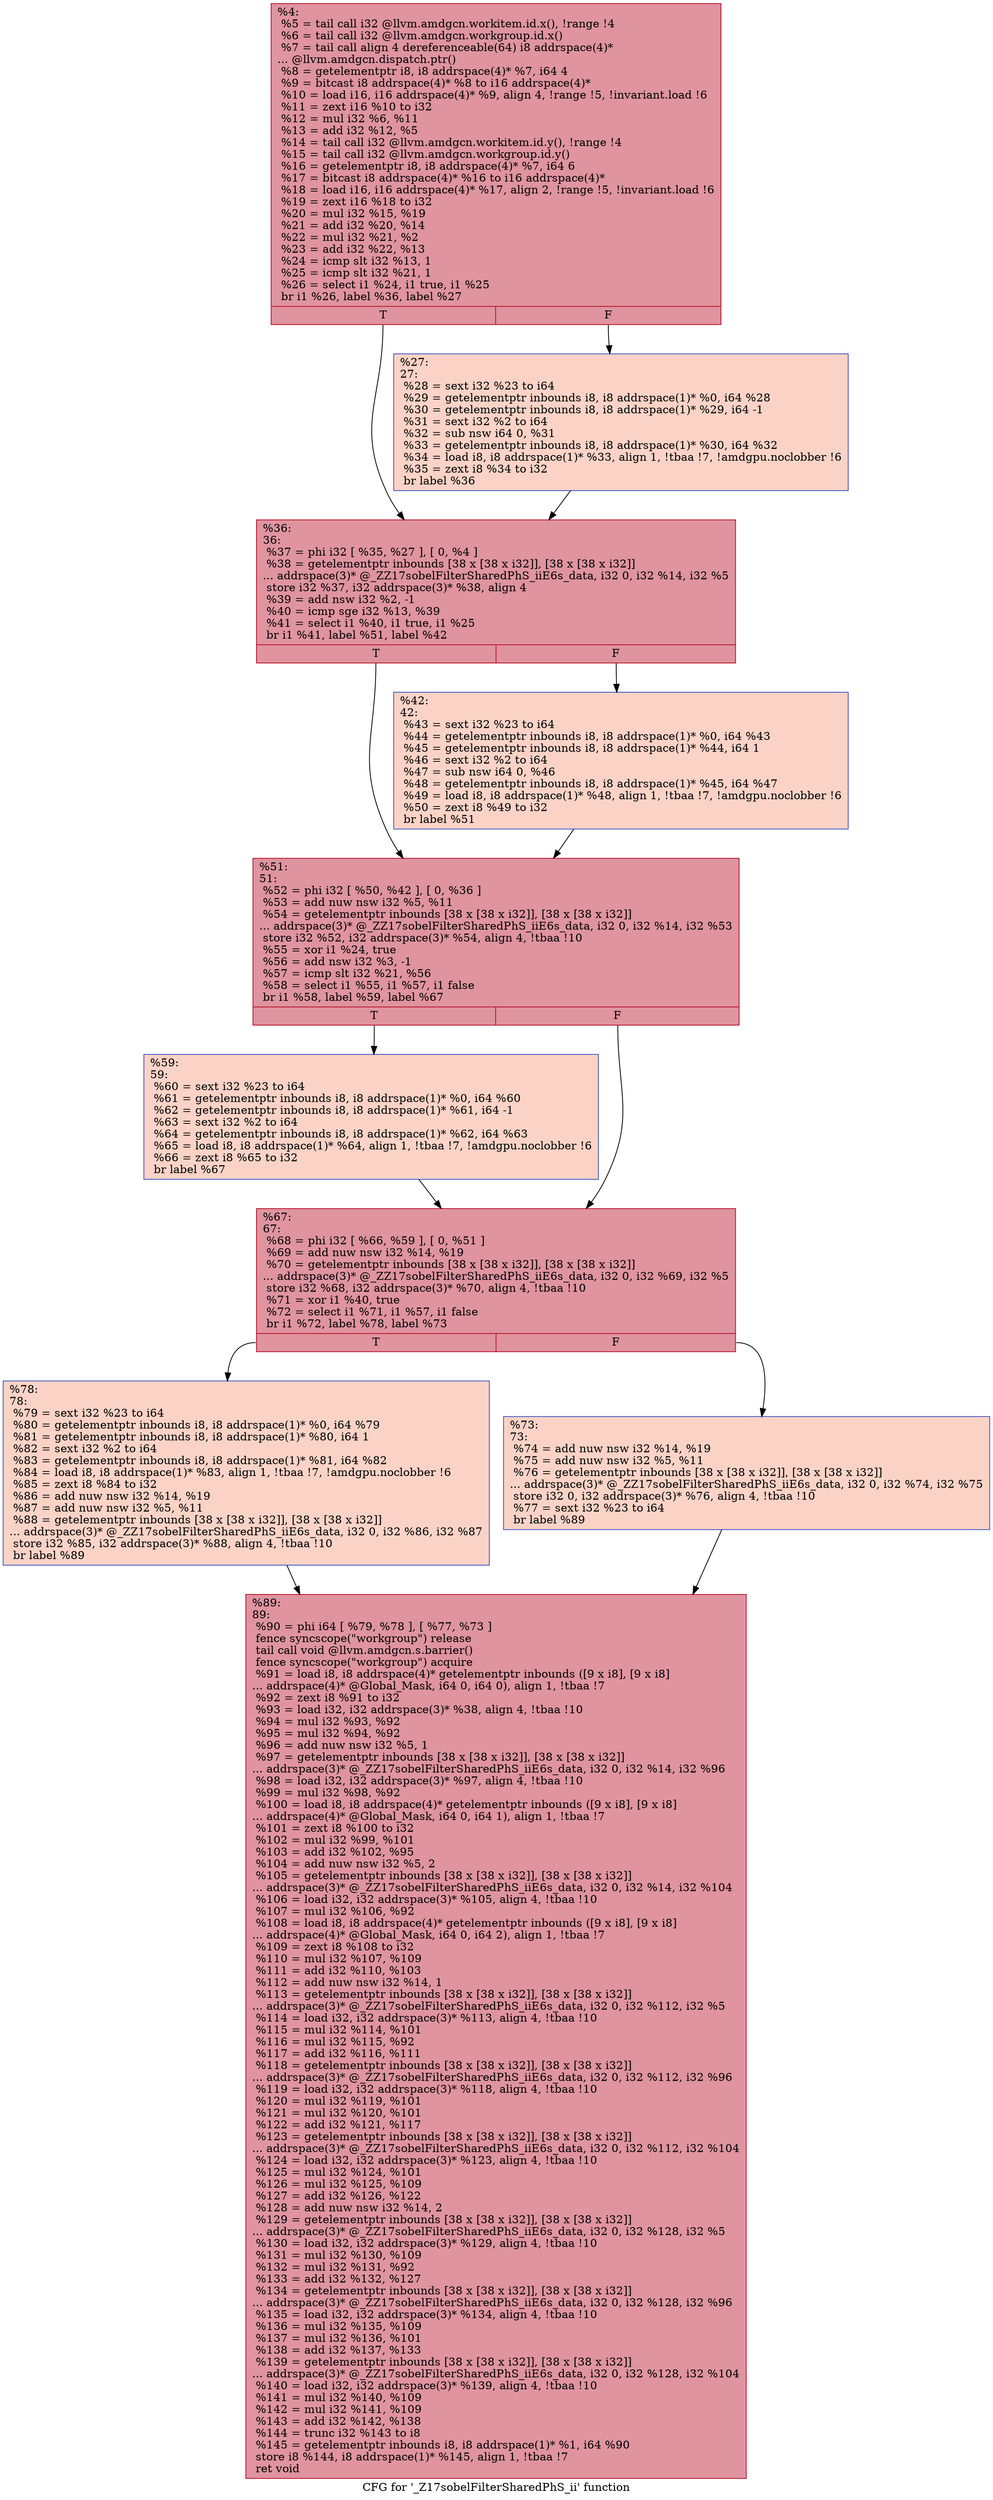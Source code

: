 digraph "CFG for '_Z17sobelFilterSharedPhS_ii' function" {
	label="CFG for '_Z17sobelFilterSharedPhS_ii' function";

	Node0x480a5a0 [shape=record,color="#b70d28ff", style=filled, fillcolor="#b70d2870",label="{%4:\l  %5 = tail call i32 @llvm.amdgcn.workitem.id.x(), !range !4\l  %6 = tail call i32 @llvm.amdgcn.workgroup.id.x()\l  %7 = tail call align 4 dereferenceable(64) i8 addrspace(4)*\l... @llvm.amdgcn.dispatch.ptr()\l  %8 = getelementptr i8, i8 addrspace(4)* %7, i64 4\l  %9 = bitcast i8 addrspace(4)* %8 to i16 addrspace(4)*\l  %10 = load i16, i16 addrspace(4)* %9, align 4, !range !5, !invariant.load !6\l  %11 = zext i16 %10 to i32\l  %12 = mul i32 %6, %11\l  %13 = add i32 %12, %5\l  %14 = tail call i32 @llvm.amdgcn.workitem.id.y(), !range !4\l  %15 = tail call i32 @llvm.amdgcn.workgroup.id.y()\l  %16 = getelementptr i8, i8 addrspace(4)* %7, i64 6\l  %17 = bitcast i8 addrspace(4)* %16 to i16 addrspace(4)*\l  %18 = load i16, i16 addrspace(4)* %17, align 2, !range !5, !invariant.load !6\l  %19 = zext i16 %18 to i32\l  %20 = mul i32 %15, %19\l  %21 = add i32 %20, %14\l  %22 = mul i32 %21, %2\l  %23 = add i32 %22, %13\l  %24 = icmp slt i32 %13, 1\l  %25 = icmp slt i32 %21, 1\l  %26 = select i1 %24, i1 true, i1 %25\l  br i1 %26, label %36, label %27\l|{<s0>T|<s1>F}}"];
	Node0x480a5a0:s0 -> Node0x480db90;
	Node0x480a5a0:s1 -> Node0x480dc20;
	Node0x480dc20 [shape=record,color="#3d50c3ff", style=filled, fillcolor="#f59c7d70",label="{%27:\l27:                                               \l  %28 = sext i32 %23 to i64\l  %29 = getelementptr inbounds i8, i8 addrspace(1)* %0, i64 %28\l  %30 = getelementptr inbounds i8, i8 addrspace(1)* %29, i64 -1\l  %31 = sext i32 %2 to i64\l  %32 = sub nsw i64 0, %31\l  %33 = getelementptr inbounds i8, i8 addrspace(1)* %30, i64 %32\l  %34 = load i8, i8 addrspace(1)* %33, align 1, !tbaa !7, !amdgpu.noclobber !6\l  %35 = zext i8 %34 to i32\l  br label %36\l}"];
	Node0x480dc20 -> Node0x480db90;
	Node0x480db90 [shape=record,color="#b70d28ff", style=filled, fillcolor="#b70d2870",label="{%36:\l36:                                               \l  %37 = phi i32 [ %35, %27 ], [ 0, %4 ]\l  %38 = getelementptr inbounds [38 x [38 x i32]], [38 x [38 x i32]]\l... addrspace(3)* @_ZZ17sobelFilterSharedPhS_iiE6s_data, i32 0, i32 %14, i32 %5\l  store i32 %37, i32 addrspace(3)* %38, align 4\l  %39 = add nsw i32 %2, -1\l  %40 = icmp sge i32 %13, %39\l  %41 = select i1 %40, i1 true, i1 %25\l  br i1 %41, label %51, label %42\l|{<s0>T|<s1>F}}"];
	Node0x480db90:s0 -> Node0x480e620;
	Node0x480db90:s1 -> Node0x480e9b0;
	Node0x480e9b0 [shape=record,color="#3d50c3ff", style=filled, fillcolor="#f59c7d70",label="{%42:\l42:                                               \l  %43 = sext i32 %23 to i64\l  %44 = getelementptr inbounds i8, i8 addrspace(1)* %0, i64 %43\l  %45 = getelementptr inbounds i8, i8 addrspace(1)* %44, i64 1\l  %46 = sext i32 %2 to i64\l  %47 = sub nsw i64 0, %46\l  %48 = getelementptr inbounds i8, i8 addrspace(1)* %45, i64 %47\l  %49 = load i8, i8 addrspace(1)* %48, align 1, !tbaa !7, !amdgpu.noclobber !6\l  %50 = zext i8 %49 to i32\l  br label %51\l}"];
	Node0x480e9b0 -> Node0x480e620;
	Node0x480e620 [shape=record,color="#b70d28ff", style=filled, fillcolor="#b70d2870",label="{%51:\l51:                                               \l  %52 = phi i32 [ %50, %42 ], [ 0, %36 ]\l  %53 = add nuw nsw i32 %5, %11\l  %54 = getelementptr inbounds [38 x [38 x i32]], [38 x [38 x i32]]\l... addrspace(3)* @_ZZ17sobelFilterSharedPhS_iiE6s_data, i32 0, i32 %14, i32 %53\l  store i32 %52, i32 addrspace(3)* %54, align 4, !tbaa !10\l  %55 = xor i1 %24, true\l  %56 = add nsw i32 %3, -1\l  %57 = icmp slt i32 %21, %56\l  %58 = select i1 %55, i1 %57, i1 false\l  br i1 %58, label %59, label %67\l|{<s0>T|<s1>F}}"];
	Node0x480e620:s0 -> Node0x480f6d0;
	Node0x480e620:s1 -> Node0x480fc60;
	Node0x480f6d0 [shape=record,color="#3d50c3ff", style=filled, fillcolor="#f59c7d70",label="{%59:\l59:                                               \l  %60 = sext i32 %23 to i64\l  %61 = getelementptr inbounds i8, i8 addrspace(1)* %0, i64 %60\l  %62 = getelementptr inbounds i8, i8 addrspace(1)* %61, i64 -1\l  %63 = sext i32 %2 to i64\l  %64 = getelementptr inbounds i8, i8 addrspace(1)* %62, i64 %63\l  %65 = load i8, i8 addrspace(1)* %64, align 1, !tbaa !7, !amdgpu.noclobber !6\l  %66 = zext i8 %65 to i32\l  br label %67\l}"];
	Node0x480f6d0 -> Node0x480fc60;
	Node0x480fc60 [shape=record,color="#b70d28ff", style=filled, fillcolor="#b70d2870",label="{%67:\l67:                                               \l  %68 = phi i32 [ %66, %59 ], [ 0, %51 ]\l  %69 = add nuw nsw i32 %14, %19\l  %70 = getelementptr inbounds [38 x [38 x i32]], [38 x [38 x i32]]\l... addrspace(3)* @_ZZ17sobelFilterSharedPhS_iiE6s_data, i32 0, i32 %69, i32 %5\l  store i32 %68, i32 addrspace(3)* %70, align 4, !tbaa !10\l  %71 = xor i1 %40, true\l  %72 = select i1 %71, i1 %57, i1 false\l  br i1 %72, label %78, label %73\l|{<s0>T|<s1>F}}"];
	Node0x480fc60:s0 -> Node0x4810560;
	Node0x480fc60:s1 -> Node0x4810e70;
	Node0x4810e70 [shape=record,color="#3d50c3ff", style=filled, fillcolor="#f59c7d70",label="{%73:\l73:                                               \l  %74 = add nuw nsw i32 %14, %19\l  %75 = add nuw nsw i32 %5, %11\l  %76 = getelementptr inbounds [38 x [38 x i32]], [38 x [38 x i32]]\l... addrspace(3)* @_ZZ17sobelFilterSharedPhS_iiE6s_data, i32 0, i32 %74, i32 %75\l  store i32 0, i32 addrspace(3)* %76, align 4, !tbaa !10\l  %77 = sext i32 %23 to i64\l  br label %89\l}"];
	Node0x4810e70 -> Node0x4811090;
	Node0x4810560 [shape=record,color="#3d50c3ff", style=filled, fillcolor="#f59c7d70",label="{%78:\l78:                                               \l  %79 = sext i32 %23 to i64\l  %80 = getelementptr inbounds i8, i8 addrspace(1)* %0, i64 %79\l  %81 = getelementptr inbounds i8, i8 addrspace(1)* %80, i64 1\l  %82 = sext i32 %2 to i64\l  %83 = getelementptr inbounds i8, i8 addrspace(1)* %81, i64 %82\l  %84 = load i8, i8 addrspace(1)* %83, align 1, !tbaa !7, !amdgpu.noclobber !6\l  %85 = zext i8 %84 to i32\l  %86 = add nuw nsw i32 %14, %19\l  %87 = add nuw nsw i32 %5, %11\l  %88 = getelementptr inbounds [38 x [38 x i32]], [38 x [38 x i32]]\l... addrspace(3)* @_ZZ17sobelFilterSharedPhS_iiE6s_data, i32 0, i32 %86, i32 %87\l  store i32 %85, i32 addrspace(3)* %88, align 4, !tbaa !10\l  br label %89\l}"];
	Node0x4810560 -> Node0x4811090;
	Node0x4811090 [shape=record,color="#b70d28ff", style=filled, fillcolor="#b70d2870",label="{%89:\l89:                                               \l  %90 = phi i64 [ %79, %78 ], [ %77, %73 ]\l  fence syncscope(\"workgroup\") release\l  tail call void @llvm.amdgcn.s.barrier()\l  fence syncscope(\"workgroup\") acquire\l  %91 = load i8, i8 addrspace(4)* getelementptr inbounds ([9 x i8], [9 x i8]\l... addrspace(4)* @Global_Mask, i64 0, i64 0), align 1, !tbaa !7\l  %92 = zext i8 %91 to i32\l  %93 = load i32, i32 addrspace(3)* %38, align 4, !tbaa !10\l  %94 = mul i32 %93, %92\l  %95 = mul i32 %94, %92\l  %96 = add nuw nsw i32 %5, 1\l  %97 = getelementptr inbounds [38 x [38 x i32]], [38 x [38 x i32]]\l... addrspace(3)* @_ZZ17sobelFilterSharedPhS_iiE6s_data, i32 0, i32 %14, i32 %96\l  %98 = load i32, i32 addrspace(3)* %97, align 4, !tbaa !10\l  %99 = mul i32 %98, %92\l  %100 = load i8, i8 addrspace(4)* getelementptr inbounds ([9 x i8], [9 x i8]\l... addrspace(4)* @Global_Mask, i64 0, i64 1), align 1, !tbaa !7\l  %101 = zext i8 %100 to i32\l  %102 = mul i32 %99, %101\l  %103 = add i32 %102, %95\l  %104 = add nuw nsw i32 %5, 2\l  %105 = getelementptr inbounds [38 x [38 x i32]], [38 x [38 x i32]]\l... addrspace(3)* @_ZZ17sobelFilterSharedPhS_iiE6s_data, i32 0, i32 %14, i32 %104\l  %106 = load i32, i32 addrspace(3)* %105, align 4, !tbaa !10\l  %107 = mul i32 %106, %92\l  %108 = load i8, i8 addrspace(4)* getelementptr inbounds ([9 x i8], [9 x i8]\l... addrspace(4)* @Global_Mask, i64 0, i64 2), align 1, !tbaa !7\l  %109 = zext i8 %108 to i32\l  %110 = mul i32 %107, %109\l  %111 = add i32 %110, %103\l  %112 = add nuw nsw i32 %14, 1\l  %113 = getelementptr inbounds [38 x [38 x i32]], [38 x [38 x i32]]\l... addrspace(3)* @_ZZ17sobelFilterSharedPhS_iiE6s_data, i32 0, i32 %112, i32 %5\l  %114 = load i32, i32 addrspace(3)* %113, align 4, !tbaa !10\l  %115 = mul i32 %114, %101\l  %116 = mul i32 %115, %92\l  %117 = add i32 %116, %111\l  %118 = getelementptr inbounds [38 x [38 x i32]], [38 x [38 x i32]]\l... addrspace(3)* @_ZZ17sobelFilterSharedPhS_iiE6s_data, i32 0, i32 %112, i32 %96\l  %119 = load i32, i32 addrspace(3)* %118, align 4, !tbaa !10\l  %120 = mul i32 %119, %101\l  %121 = mul i32 %120, %101\l  %122 = add i32 %121, %117\l  %123 = getelementptr inbounds [38 x [38 x i32]], [38 x [38 x i32]]\l... addrspace(3)* @_ZZ17sobelFilterSharedPhS_iiE6s_data, i32 0, i32 %112, i32 %104\l  %124 = load i32, i32 addrspace(3)* %123, align 4, !tbaa !10\l  %125 = mul i32 %124, %101\l  %126 = mul i32 %125, %109\l  %127 = add i32 %126, %122\l  %128 = add nuw nsw i32 %14, 2\l  %129 = getelementptr inbounds [38 x [38 x i32]], [38 x [38 x i32]]\l... addrspace(3)* @_ZZ17sobelFilterSharedPhS_iiE6s_data, i32 0, i32 %128, i32 %5\l  %130 = load i32, i32 addrspace(3)* %129, align 4, !tbaa !10\l  %131 = mul i32 %130, %109\l  %132 = mul i32 %131, %92\l  %133 = add i32 %132, %127\l  %134 = getelementptr inbounds [38 x [38 x i32]], [38 x [38 x i32]]\l... addrspace(3)* @_ZZ17sobelFilterSharedPhS_iiE6s_data, i32 0, i32 %128, i32 %96\l  %135 = load i32, i32 addrspace(3)* %134, align 4, !tbaa !10\l  %136 = mul i32 %135, %109\l  %137 = mul i32 %136, %101\l  %138 = add i32 %137, %133\l  %139 = getelementptr inbounds [38 x [38 x i32]], [38 x [38 x i32]]\l... addrspace(3)* @_ZZ17sobelFilterSharedPhS_iiE6s_data, i32 0, i32 %128, i32 %104\l  %140 = load i32, i32 addrspace(3)* %139, align 4, !tbaa !10\l  %141 = mul i32 %140, %109\l  %142 = mul i32 %141, %109\l  %143 = add i32 %142, %138\l  %144 = trunc i32 %143 to i8\l  %145 = getelementptr inbounds i8, i8 addrspace(1)* %1, i64 %90\l  store i8 %144, i8 addrspace(1)* %145, align 1, !tbaa !7\l  ret void\l}"];
}
